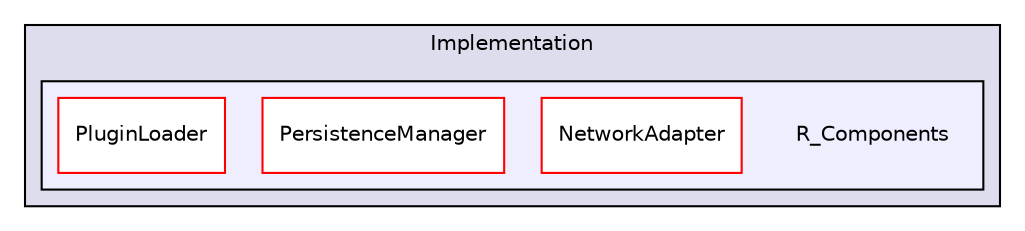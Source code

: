 digraph "D:/Work/Programmieren/Java/D-MARLA/Implementation/R_Components" {
  compound=true
  node [ fontsize="10", fontname="Helvetica"];
  edge [ labelfontsize="10", labelfontname="Helvetica"];
  subgraph clusterdir_df0304752b06677cfa1dca6199f47c69 {
    graph [ bgcolor="#ddddee", pencolor="black", label="Implementation" fontname="Helvetica", fontsize="10", URL="dir_df0304752b06677cfa1dca6199f47c69.html"]
  subgraph clusterdir_3620bb53abd0f5cae4c369c1e1987135 {
    graph [ bgcolor="#eeeeff", pencolor="black", label="" URL="dir_3620bb53abd0f5cae4c369c1e1987135.html"];
    dir_3620bb53abd0f5cae4c369c1e1987135 [shape=plaintext label="R_Components"];
    dir_c928de1b399d899cfb6c6aaab2536c85 [shape=box label="NetworkAdapter" color="red" fillcolor="white" style="filled" URL="dir_c928de1b399d899cfb6c6aaab2536c85.html"];
    dir_b9f9cc3ef2a0b3b5219e7d8699867103 [shape=box label="PersistenceManager" color="red" fillcolor="white" style="filled" URL="dir_b9f9cc3ef2a0b3b5219e7d8699867103.html"];
    dir_26e978d3508a30e2c74706671f394228 [shape=box label="PluginLoader" color="red" fillcolor="white" style="filled" URL="dir_26e978d3508a30e2c74706671f394228.html"];
  }
  }
}

